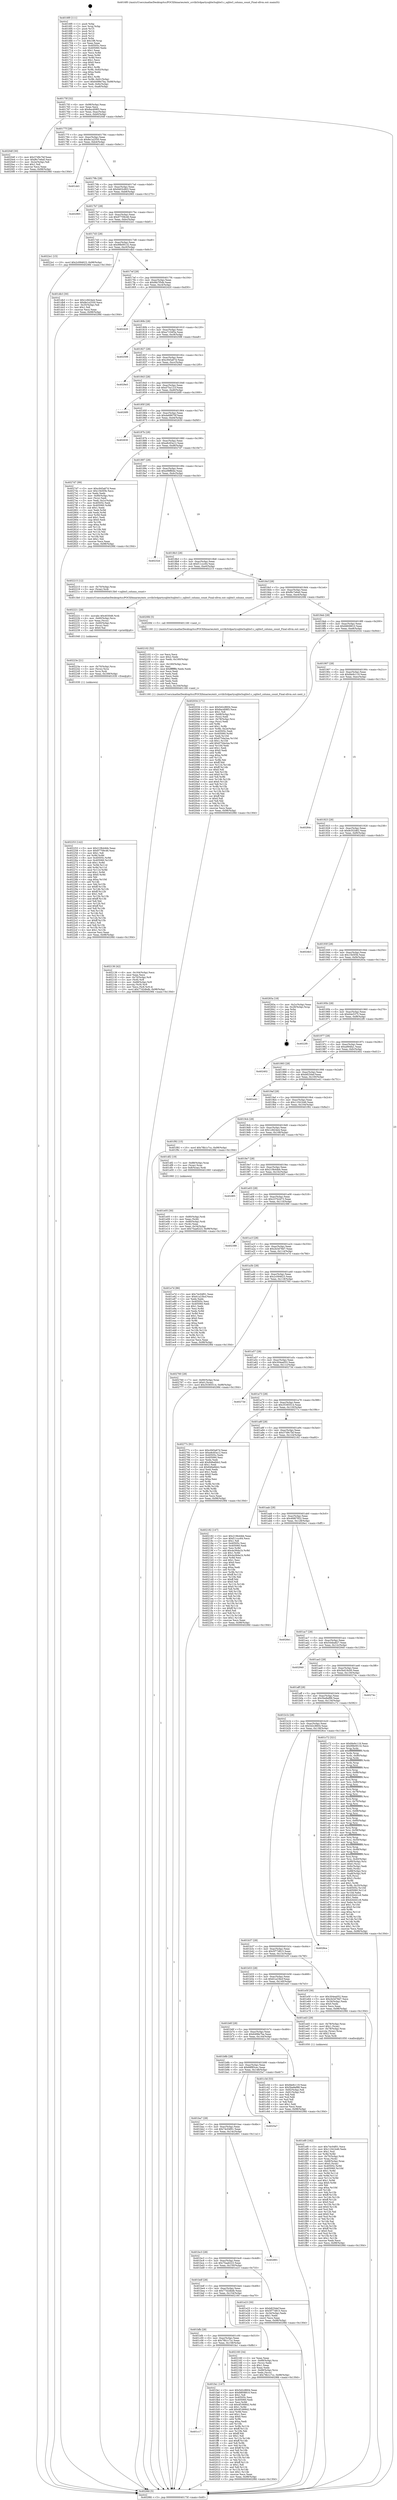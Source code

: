 digraph "0x4016f0" {
  label = "0x4016f0 (/mnt/c/Users/mathe/Desktop/tcc/POCII/binaries/extr_ccvlib3rdpartysqlite3sqlite3.c_sqlite3_column_count_Final-ollvm.out::main(0))"
  labelloc = "t"
  node[shape=record]

  Entry [label="",width=0.3,height=0.3,shape=circle,fillcolor=black,style=filled]
  "0x40175f" [label="{
     0x40175f [32]\l
     | [instrs]\l
     &nbsp;&nbsp;0x40175f \<+6\>: mov -0x98(%rbp),%eax\l
     &nbsp;&nbsp;0x401765 \<+2\>: mov %eax,%ecx\l
     &nbsp;&nbsp;0x401767 \<+6\>: sub $0x8acd08f3,%ecx\l
     &nbsp;&nbsp;0x40176d \<+6\>: mov %eax,-0xac(%rbp)\l
     &nbsp;&nbsp;0x401773 \<+6\>: mov %ecx,-0xb0(%rbp)\l
     &nbsp;&nbsp;0x401779 \<+6\>: je 00000000004020df \<main+0x9ef\>\l
  }"]
  "0x4020df" [label="{
     0x4020df [30]\l
     | [instrs]\l
     &nbsp;&nbsp;0x4020df \<+5\>: mov $0x37d9c7bf,%eax\l
     &nbsp;&nbsp;0x4020e4 \<+5\>: mov $0xf6c7e6a0,%ecx\l
     &nbsp;&nbsp;0x4020e9 \<+3\>: mov -0x2e(%rbp),%dl\l
     &nbsp;&nbsp;0x4020ec \<+3\>: test $0x1,%dl\l
     &nbsp;&nbsp;0x4020ef \<+3\>: cmovne %ecx,%eax\l
     &nbsp;&nbsp;0x4020f2 \<+6\>: mov %eax,-0x98(%rbp)\l
     &nbsp;&nbsp;0x4020f8 \<+5\>: jmp 00000000004029fd \<main+0x130d\>\l
  }"]
  "0x40177f" [label="{
     0x40177f [28]\l
     | [instrs]\l
     &nbsp;&nbsp;0x40177f \<+5\>: jmp 0000000000401784 \<main+0x94\>\l
     &nbsp;&nbsp;0x401784 \<+6\>: mov -0xac(%rbp),%eax\l
     &nbsp;&nbsp;0x40178a \<+5\>: sub $0x8e1a2550,%eax\l
     &nbsp;&nbsp;0x40178f \<+6\>: mov %eax,-0xb4(%rbp)\l
     &nbsp;&nbsp;0x401795 \<+6\>: je 0000000000401dd1 \<main+0x6e1\>\l
  }"]
  Exit [label="",width=0.3,height=0.3,shape=circle,fillcolor=black,style=filled,peripheries=2]
  "0x401dd1" [label="{
     0x401dd1\l
  }", style=dashed]
  "0x40179b" [label="{
     0x40179b [28]\l
     | [instrs]\l
     &nbsp;&nbsp;0x40179b \<+5\>: jmp 00000000004017a0 \<main+0xb0\>\l
     &nbsp;&nbsp;0x4017a0 \<+6\>: mov -0xac(%rbp),%eax\l
     &nbsp;&nbsp;0x4017a6 \<+5\>: sub $0x9403c803,%eax\l
     &nbsp;&nbsp;0x4017ab \<+6\>: mov %eax,-0xb8(%rbp)\l
     &nbsp;&nbsp;0x4017b1 \<+6\>: je 0000000000402965 \<main+0x1275\>\l
  }"]
  "0x402253" [label="{
     0x402253 [142]\l
     | [instrs]\l
     &nbsp;&nbsp;0x402253 \<+5\>: mov $0x219b44bb,%eax\l
     &nbsp;&nbsp;0x402258 \<+5\>: mov $0x97709c46,%esi\l
     &nbsp;&nbsp;0x40225d \<+2\>: mov $0x1,%dl\l
     &nbsp;&nbsp;0x40225f \<+3\>: xor %r8d,%r8d\l
     &nbsp;&nbsp;0x402262 \<+8\>: mov 0x40505c,%r9d\l
     &nbsp;&nbsp;0x40226a \<+8\>: mov 0x405060,%r10d\l
     &nbsp;&nbsp;0x402272 \<+4\>: sub $0x1,%r8d\l
     &nbsp;&nbsp;0x402276 \<+3\>: mov %r9d,%r11d\l
     &nbsp;&nbsp;0x402279 \<+3\>: add %r8d,%r11d\l
     &nbsp;&nbsp;0x40227c \<+4\>: imul %r11d,%r9d\l
     &nbsp;&nbsp;0x402280 \<+4\>: and $0x1,%r9d\l
     &nbsp;&nbsp;0x402284 \<+4\>: cmp $0x0,%r9d\l
     &nbsp;&nbsp;0x402288 \<+3\>: sete %bl\l
     &nbsp;&nbsp;0x40228b \<+4\>: cmp $0xa,%r10d\l
     &nbsp;&nbsp;0x40228f \<+4\>: setl %r14b\l
     &nbsp;&nbsp;0x402293 \<+3\>: mov %bl,%r15b\l
     &nbsp;&nbsp;0x402296 \<+4\>: xor $0xff,%r15b\l
     &nbsp;&nbsp;0x40229a \<+3\>: mov %r14b,%r12b\l
     &nbsp;&nbsp;0x40229d \<+4\>: xor $0xff,%r12b\l
     &nbsp;&nbsp;0x4022a1 \<+3\>: xor $0x1,%dl\l
     &nbsp;&nbsp;0x4022a4 \<+3\>: mov %r15b,%r13b\l
     &nbsp;&nbsp;0x4022a7 \<+4\>: and $0xff,%r13b\l
     &nbsp;&nbsp;0x4022ab \<+2\>: and %dl,%bl\l
     &nbsp;&nbsp;0x4022ad \<+3\>: mov %r12b,%cl\l
     &nbsp;&nbsp;0x4022b0 \<+3\>: and $0xff,%cl\l
     &nbsp;&nbsp;0x4022b3 \<+3\>: and %dl,%r14b\l
     &nbsp;&nbsp;0x4022b6 \<+3\>: or %bl,%r13b\l
     &nbsp;&nbsp;0x4022b9 \<+3\>: or %r14b,%cl\l
     &nbsp;&nbsp;0x4022bc \<+3\>: xor %cl,%r13b\l
     &nbsp;&nbsp;0x4022bf \<+3\>: or %r12b,%r15b\l
     &nbsp;&nbsp;0x4022c2 \<+4\>: xor $0xff,%r15b\l
     &nbsp;&nbsp;0x4022c6 \<+3\>: or $0x1,%dl\l
     &nbsp;&nbsp;0x4022c9 \<+3\>: and %dl,%r15b\l
     &nbsp;&nbsp;0x4022cc \<+3\>: or %r15b,%r13b\l
     &nbsp;&nbsp;0x4022cf \<+4\>: test $0x1,%r13b\l
     &nbsp;&nbsp;0x4022d3 \<+3\>: cmovne %esi,%eax\l
     &nbsp;&nbsp;0x4022d6 \<+6\>: mov %eax,-0x98(%rbp)\l
     &nbsp;&nbsp;0x4022dc \<+5\>: jmp 00000000004029fd \<main+0x130d\>\l
  }"]
  "0x402965" [label="{
     0x402965\l
  }", style=dashed]
  "0x4017b7" [label="{
     0x4017b7 [28]\l
     | [instrs]\l
     &nbsp;&nbsp;0x4017b7 \<+5\>: jmp 00000000004017bc \<main+0xcc\>\l
     &nbsp;&nbsp;0x4017bc \<+6\>: mov -0xac(%rbp),%eax\l
     &nbsp;&nbsp;0x4017c2 \<+5\>: sub $0x97709c46,%eax\l
     &nbsp;&nbsp;0x4017c7 \<+6\>: mov %eax,-0xbc(%rbp)\l
     &nbsp;&nbsp;0x4017cd \<+6\>: je 00000000004022e1 \<main+0xbf1\>\l
  }"]
  "0x40223e" [label="{
     0x40223e [21]\l
     | [instrs]\l
     &nbsp;&nbsp;0x40223e \<+4\>: mov -0x70(%rbp),%rcx\l
     &nbsp;&nbsp;0x402242 \<+3\>: mov (%rcx),%rcx\l
     &nbsp;&nbsp;0x402245 \<+3\>: mov %rcx,%rdi\l
     &nbsp;&nbsp;0x402248 \<+6\>: mov %eax,-0x168(%rbp)\l
     &nbsp;&nbsp;0x40224e \<+5\>: call 0000000000401030 \<free@plt\>\l
     | [calls]\l
     &nbsp;&nbsp;0x401030 \{1\} (unknown)\l
  }"]
  "0x4022e1" [label="{
     0x4022e1 [15]\l
     | [instrs]\l
     &nbsp;&nbsp;0x4022e1 \<+10\>: movl $0x2c094623,-0x98(%rbp)\l
     &nbsp;&nbsp;0x4022eb \<+5\>: jmp 00000000004029fd \<main+0x130d\>\l
  }"]
  "0x4017d3" [label="{
     0x4017d3 [28]\l
     | [instrs]\l
     &nbsp;&nbsp;0x4017d3 \<+5\>: jmp 00000000004017d8 \<main+0xe8\>\l
     &nbsp;&nbsp;0x4017d8 \<+6\>: mov -0xac(%rbp),%eax\l
     &nbsp;&nbsp;0x4017de \<+5\>: sub $0x99b09132,%eax\l
     &nbsp;&nbsp;0x4017e3 \<+6\>: mov %eax,-0xc0(%rbp)\l
     &nbsp;&nbsp;0x4017e9 \<+6\>: je 0000000000401db3 \<main+0x6c3\>\l
  }"]
  "0x402221" [label="{
     0x402221 [29]\l
     | [instrs]\l
     &nbsp;&nbsp;0x402221 \<+10\>: movabs $0x4030d6,%rdi\l
     &nbsp;&nbsp;0x40222b \<+4\>: mov -0x60(%rbp),%rcx\l
     &nbsp;&nbsp;0x40222f \<+2\>: mov %eax,(%rcx)\l
     &nbsp;&nbsp;0x402231 \<+4\>: mov -0x60(%rbp),%rcx\l
     &nbsp;&nbsp;0x402235 \<+2\>: mov (%rcx),%esi\l
     &nbsp;&nbsp;0x402237 \<+2\>: mov $0x0,%al\l
     &nbsp;&nbsp;0x402239 \<+5\>: call 0000000000401040 \<printf@plt\>\l
     | [calls]\l
     &nbsp;&nbsp;0x401040 \{1\} (unknown)\l
  }"]
  "0x401db3" [label="{
     0x401db3 [30]\l
     | [instrs]\l
     &nbsp;&nbsp;0x401db3 \<+5\>: mov $0x1cfd24e4,%eax\l
     &nbsp;&nbsp;0x401db8 \<+5\>: mov $0x8e1a2550,%ecx\l
     &nbsp;&nbsp;0x401dbd \<+3\>: mov -0x35(%rbp),%dl\l
     &nbsp;&nbsp;0x401dc0 \<+3\>: test $0x1,%dl\l
     &nbsp;&nbsp;0x401dc3 \<+3\>: cmovne %ecx,%eax\l
     &nbsp;&nbsp;0x401dc6 \<+6\>: mov %eax,-0x98(%rbp)\l
     &nbsp;&nbsp;0x401dcc \<+5\>: jmp 00000000004029fd \<main+0x130d\>\l
  }"]
  "0x4017ef" [label="{
     0x4017ef [28]\l
     | [instrs]\l
     &nbsp;&nbsp;0x4017ef \<+5\>: jmp 00000000004017f4 \<main+0x104\>\l
     &nbsp;&nbsp;0x4017f4 \<+6\>: mov -0xac(%rbp),%eax\l
     &nbsp;&nbsp;0x4017fa \<+5\>: sub $0x9fa7f5db,%eax\l
     &nbsp;&nbsp;0x4017ff \<+6\>: mov %eax,-0xc4(%rbp)\l
     &nbsp;&nbsp;0x401805 \<+6\>: je 0000000000402420 \<main+0xd30\>\l
  }"]
  "0x402136" [label="{
     0x402136 [42]\l
     | [instrs]\l
     &nbsp;&nbsp;0x402136 \<+6\>: mov -0x164(%rbp),%ecx\l
     &nbsp;&nbsp;0x40213c \<+3\>: imul %eax,%ecx\l
     &nbsp;&nbsp;0x40213f \<+4\>: mov -0x70(%rbp),%r8\l
     &nbsp;&nbsp;0x402143 \<+3\>: mov (%r8),%r8\l
     &nbsp;&nbsp;0x402146 \<+4\>: mov -0x68(%rbp),%r9\l
     &nbsp;&nbsp;0x40214a \<+3\>: movslq (%r9),%r9\l
     &nbsp;&nbsp;0x40214d \<+4\>: mov %ecx,(%r8,%r9,4)\l
     &nbsp;&nbsp;0x402151 \<+10\>: movl $0x77d2dbdb,-0x98(%rbp)\l
     &nbsp;&nbsp;0x40215b \<+5\>: jmp 00000000004029fd \<main+0x130d\>\l
  }"]
  "0x402420" [label="{
     0x402420\l
  }", style=dashed]
  "0x40180b" [label="{
     0x40180b [28]\l
     | [instrs]\l
     &nbsp;&nbsp;0x40180b \<+5\>: jmp 0000000000401810 \<main+0x120\>\l
     &nbsp;&nbsp;0x401810 \<+6\>: mov -0xac(%rbp),%eax\l
     &nbsp;&nbsp;0x401816 \<+5\>: sub $0xa7104f3a,%eax\l
     &nbsp;&nbsp;0x40181b \<+6\>: mov %eax,-0xc8(%rbp)\l
     &nbsp;&nbsp;0x401821 \<+6\>: je 0000000000402598 \<main+0xea8\>\l
  }"]
  "0x402102" [label="{
     0x402102 [52]\l
     | [instrs]\l
     &nbsp;&nbsp;0x402102 \<+2\>: xor %ecx,%ecx\l
     &nbsp;&nbsp;0x402104 \<+5\>: mov $0x2,%edx\l
     &nbsp;&nbsp;0x402109 \<+6\>: mov %edx,-0x160(%rbp)\l
     &nbsp;&nbsp;0x40210f \<+1\>: cltd\l
     &nbsp;&nbsp;0x402110 \<+6\>: mov -0x160(%rbp),%esi\l
     &nbsp;&nbsp;0x402116 \<+2\>: idiv %esi\l
     &nbsp;&nbsp;0x402118 \<+6\>: imul $0xfffffffe,%edx,%edx\l
     &nbsp;&nbsp;0x40211e \<+2\>: mov %ecx,%edi\l
     &nbsp;&nbsp;0x402120 \<+2\>: sub %edx,%edi\l
     &nbsp;&nbsp;0x402122 \<+2\>: mov %ecx,%edx\l
     &nbsp;&nbsp;0x402124 \<+3\>: sub $0x1,%edx\l
     &nbsp;&nbsp;0x402127 \<+2\>: add %edx,%edi\l
     &nbsp;&nbsp;0x402129 \<+2\>: sub %edi,%ecx\l
     &nbsp;&nbsp;0x40212b \<+6\>: mov %ecx,-0x164(%rbp)\l
     &nbsp;&nbsp;0x402131 \<+5\>: call 0000000000401160 \<next_i\>\l
     | [calls]\l
     &nbsp;&nbsp;0x401160 \{1\} (/mnt/c/Users/mathe/Desktop/tcc/POCII/binaries/extr_ccvlib3rdpartysqlite3sqlite3.c_sqlite3_column_count_Final-ollvm.out::next_i)\l
  }"]
  "0x402598" [label="{
     0x402598\l
  }", style=dashed]
  "0x401827" [label="{
     0x401827 [28]\l
     | [instrs]\l
     &nbsp;&nbsp;0x401827 \<+5\>: jmp 000000000040182c \<main+0x13c\>\l
     &nbsp;&nbsp;0x40182c \<+6\>: mov -0xac(%rbp),%eax\l
     &nbsp;&nbsp;0x401832 \<+5\>: sub $0xc945a67d,%eax\l
     &nbsp;&nbsp;0x401837 \<+6\>: mov %eax,-0xcc(%rbp)\l
     &nbsp;&nbsp;0x40183d \<+6\>: je 00000000004029e5 \<main+0x12f5\>\l
  }"]
  "0x401c17" [label="{
     0x401c17\l
  }", style=dashed]
  "0x4029e5" [label="{
     0x4029e5\l
  }", style=dashed]
  "0x401843" [label="{
     0x401843 [28]\l
     | [instrs]\l
     &nbsp;&nbsp;0x401843 \<+5\>: jmp 0000000000401848 \<main+0x158\>\l
     &nbsp;&nbsp;0x401848 \<+6\>: mov -0xac(%rbp),%eax\l
     &nbsp;&nbsp;0x40184e \<+5\>: sub $0xd75a121f,%eax\l
     &nbsp;&nbsp;0x401853 \<+6\>: mov %eax,-0xd0(%rbp)\l
     &nbsp;&nbsp;0x401859 \<+6\>: je 00000000004026f0 \<main+0x1000\>\l
  }"]
  "0x401fa1" [label="{
     0x401fa1 [147]\l
     | [instrs]\l
     &nbsp;&nbsp;0x401fa1 \<+5\>: mov $0x5d2c8604,%eax\l
     &nbsp;&nbsp;0x401fa6 \<+5\>: mov $0xfd608810,%ecx\l
     &nbsp;&nbsp;0x401fab \<+2\>: mov $0x1,%dl\l
     &nbsp;&nbsp;0x401fad \<+7\>: mov 0x40505c,%esi\l
     &nbsp;&nbsp;0x401fb4 \<+7\>: mov 0x405060,%edi\l
     &nbsp;&nbsp;0x401fbb \<+3\>: mov %esi,%r8d\l
     &nbsp;&nbsp;0x401fbe \<+7\>: sub $0x4f166842,%r8d\l
     &nbsp;&nbsp;0x401fc5 \<+4\>: sub $0x1,%r8d\l
     &nbsp;&nbsp;0x401fc9 \<+7\>: add $0x4f166842,%r8d\l
     &nbsp;&nbsp;0x401fd0 \<+4\>: imul %r8d,%esi\l
     &nbsp;&nbsp;0x401fd4 \<+3\>: and $0x1,%esi\l
     &nbsp;&nbsp;0x401fd7 \<+3\>: cmp $0x0,%esi\l
     &nbsp;&nbsp;0x401fda \<+4\>: sete %r9b\l
     &nbsp;&nbsp;0x401fde \<+3\>: cmp $0xa,%edi\l
     &nbsp;&nbsp;0x401fe1 \<+4\>: setl %r10b\l
     &nbsp;&nbsp;0x401fe5 \<+3\>: mov %r9b,%r11b\l
     &nbsp;&nbsp;0x401fe8 \<+4\>: xor $0xff,%r11b\l
     &nbsp;&nbsp;0x401fec \<+3\>: mov %r10b,%bl\l
     &nbsp;&nbsp;0x401fef \<+3\>: xor $0xff,%bl\l
     &nbsp;&nbsp;0x401ff2 \<+3\>: xor $0x1,%dl\l
     &nbsp;&nbsp;0x401ff5 \<+3\>: mov %r11b,%r14b\l
     &nbsp;&nbsp;0x401ff8 \<+4\>: and $0xff,%r14b\l
     &nbsp;&nbsp;0x401ffc \<+3\>: and %dl,%r9b\l
     &nbsp;&nbsp;0x401fff \<+3\>: mov %bl,%r15b\l
     &nbsp;&nbsp;0x402002 \<+4\>: and $0xff,%r15b\l
     &nbsp;&nbsp;0x402006 \<+3\>: and %dl,%r10b\l
     &nbsp;&nbsp;0x402009 \<+3\>: or %r9b,%r14b\l
     &nbsp;&nbsp;0x40200c \<+3\>: or %r10b,%r15b\l
     &nbsp;&nbsp;0x40200f \<+3\>: xor %r15b,%r14b\l
     &nbsp;&nbsp;0x402012 \<+3\>: or %bl,%r11b\l
     &nbsp;&nbsp;0x402015 \<+4\>: xor $0xff,%r11b\l
     &nbsp;&nbsp;0x402019 \<+3\>: or $0x1,%dl\l
     &nbsp;&nbsp;0x40201c \<+3\>: and %dl,%r11b\l
     &nbsp;&nbsp;0x40201f \<+3\>: or %r11b,%r14b\l
     &nbsp;&nbsp;0x402022 \<+4\>: test $0x1,%r14b\l
     &nbsp;&nbsp;0x402026 \<+3\>: cmovne %ecx,%eax\l
     &nbsp;&nbsp;0x402029 \<+6\>: mov %eax,-0x98(%rbp)\l
     &nbsp;&nbsp;0x40202f \<+5\>: jmp 00000000004029fd \<main+0x130d\>\l
  }"]
  "0x4026f0" [label="{
     0x4026f0\l
  }", style=dashed]
  "0x40185f" [label="{
     0x40185f [28]\l
     | [instrs]\l
     &nbsp;&nbsp;0x40185f \<+5\>: jmp 0000000000401864 \<main+0x174\>\l
     &nbsp;&nbsp;0x401864 \<+6\>: mov -0xac(%rbp),%eax\l
     &nbsp;&nbsp;0x40186a \<+5\>: sub $0xde68670f,%eax\l
     &nbsp;&nbsp;0x40186f \<+6\>: mov %eax,-0xd4(%rbp)\l
     &nbsp;&nbsp;0x401875 \<+6\>: je 0000000000402630 \<main+0xf40\>\l
  }"]
  "0x401bfb" [label="{
     0x401bfb [28]\l
     | [instrs]\l
     &nbsp;&nbsp;0x401bfb \<+5\>: jmp 0000000000401c00 \<main+0x510\>\l
     &nbsp;&nbsp;0x401c00 \<+6\>: mov -0xac(%rbp),%eax\l
     &nbsp;&nbsp;0x401c06 \<+5\>: sub $0x78b1c7cc,%eax\l
     &nbsp;&nbsp;0x401c0b \<+6\>: mov %eax,-0x158(%rbp)\l
     &nbsp;&nbsp;0x401c11 \<+6\>: je 0000000000401fa1 \<main+0x8b1\>\l
  }"]
  "0x402630" [label="{
     0x402630\l
  }", style=dashed]
  "0x40187b" [label="{
     0x40187b [28]\l
     | [instrs]\l
     &nbsp;&nbsp;0x40187b \<+5\>: jmp 0000000000401880 \<main+0x190\>\l
     &nbsp;&nbsp;0x401880 \<+6\>: mov -0xac(%rbp),%eax\l
     &nbsp;&nbsp;0x401886 \<+5\>: sub $0xe8c83a12,%eax\l
     &nbsp;&nbsp;0x40188b \<+6\>: mov %eax,-0xd8(%rbp)\l
     &nbsp;&nbsp;0x401891 \<+6\>: je 00000000004027d7 \<main+0x10e7\>\l
  }"]
  "0x402160" [label="{
     0x402160 [34]\l
     | [instrs]\l
     &nbsp;&nbsp;0x402160 \<+2\>: xor %eax,%eax\l
     &nbsp;&nbsp;0x402162 \<+4\>: mov -0x68(%rbp),%rcx\l
     &nbsp;&nbsp;0x402166 \<+2\>: mov (%rcx),%edx\l
     &nbsp;&nbsp;0x402168 \<+3\>: sub $0x1,%eax\l
     &nbsp;&nbsp;0x40216b \<+2\>: sub %eax,%edx\l
     &nbsp;&nbsp;0x40216d \<+4\>: mov -0x68(%rbp),%rcx\l
     &nbsp;&nbsp;0x402171 \<+2\>: mov %edx,(%rcx)\l
     &nbsp;&nbsp;0x402173 \<+10\>: movl $0x78b1c7cc,-0x98(%rbp)\l
     &nbsp;&nbsp;0x40217d \<+5\>: jmp 00000000004029fd \<main+0x130d\>\l
  }"]
  "0x4027d7" [label="{
     0x4027d7 [99]\l
     | [instrs]\l
     &nbsp;&nbsp;0x4027d7 \<+5\>: mov $0xc945a67d,%eax\l
     &nbsp;&nbsp;0x4027dc \<+5\>: mov $0x15b5f3b,%ecx\l
     &nbsp;&nbsp;0x4027e1 \<+2\>: xor %edx,%edx\l
     &nbsp;&nbsp;0x4027e3 \<+7\>: mov -0x90(%rbp),%rsi\l
     &nbsp;&nbsp;0x4027ea \<+2\>: mov (%rsi),%edi\l
     &nbsp;&nbsp;0x4027ec \<+3\>: mov %edi,-0x2c(%rbp)\l
     &nbsp;&nbsp;0x4027ef \<+7\>: mov 0x40505c,%edi\l
     &nbsp;&nbsp;0x4027f6 \<+8\>: mov 0x405060,%r8d\l
     &nbsp;&nbsp;0x4027fe \<+3\>: sub $0x1,%edx\l
     &nbsp;&nbsp;0x402801 \<+3\>: mov %edi,%r9d\l
     &nbsp;&nbsp;0x402804 \<+3\>: add %edx,%r9d\l
     &nbsp;&nbsp;0x402807 \<+4\>: imul %r9d,%edi\l
     &nbsp;&nbsp;0x40280b \<+3\>: and $0x1,%edi\l
     &nbsp;&nbsp;0x40280e \<+3\>: cmp $0x0,%edi\l
     &nbsp;&nbsp;0x402811 \<+4\>: sete %r10b\l
     &nbsp;&nbsp;0x402815 \<+4\>: cmp $0xa,%r8d\l
     &nbsp;&nbsp;0x402819 \<+4\>: setl %r11b\l
     &nbsp;&nbsp;0x40281d \<+3\>: mov %r10b,%bl\l
     &nbsp;&nbsp;0x402820 \<+3\>: and %r11b,%bl\l
     &nbsp;&nbsp;0x402823 \<+3\>: xor %r11b,%r10b\l
     &nbsp;&nbsp;0x402826 \<+3\>: or %r10b,%bl\l
     &nbsp;&nbsp;0x402829 \<+3\>: test $0x1,%bl\l
     &nbsp;&nbsp;0x40282c \<+3\>: cmovne %ecx,%eax\l
     &nbsp;&nbsp;0x40282f \<+6\>: mov %eax,-0x98(%rbp)\l
     &nbsp;&nbsp;0x402835 \<+5\>: jmp 00000000004029fd \<main+0x130d\>\l
  }"]
  "0x401897" [label="{
     0x401897 [28]\l
     | [instrs]\l
     &nbsp;&nbsp;0x401897 \<+5\>: jmp 000000000040189c \<main+0x1ac\>\l
     &nbsp;&nbsp;0x40189c \<+6\>: mov -0xac(%rbp),%eax\l
     &nbsp;&nbsp;0x4018a2 \<+5\>: sub $0xe98ffd4e,%eax\l
     &nbsp;&nbsp;0x4018a7 \<+6\>: mov %eax,-0xdc(%rbp)\l
     &nbsp;&nbsp;0x4018ad \<+6\>: je 000000000040232d \<main+0xc3d\>\l
  }"]
  "0x401ef0" [label="{
     0x401ef0 [162]\l
     | [instrs]\l
     &nbsp;&nbsp;0x401ef0 \<+5\>: mov $0x74c04f01,%ecx\l
     &nbsp;&nbsp;0x401ef5 \<+5\>: mov $0x11041b46,%edx\l
     &nbsp;&nbsp;0x401efa \<+3\>: mov $0x1,%sil\l
     &nbsp;&nbsp;0x401efd \<+3\>: xor %r8d,%r8d\l
     &nbsp;&nbsp;0x401f00 \<+4\>: mov -0x70(%rbp),%rdi\l
     &nbsp;&nbsp;0x401f04 \<+3\>: mov %rax,(%rdi)\l
     &nbsp;&nbsp;0x401f07 \<+4\>: mov -0x68(%rbp),%rax\l
     &nbsp;&nbsp;0x401f0b \<+6\>: movl $0x0,(%rax)\l
     &nbsp;&nbsp;0x401f11 \<+8\>: mov 0x40505c,%r9d\l
     &nbsp;&nbsp;0x401f19 \<+8\>: mov 0x405060,%r10d\l
     &nbsp;&nbsp;0x401f21 \<+4\>: sub $0x1,%r8d\l
     &nbsp;&nbsp;0x401f25 \<+3\>: mov %r9d,%r11d\l
     &nbsp;&nbsp;0x401f28 \<+3\>: add %r8d,%r11d\l
     &nbsp;&nbsp;0x401f2b \<+4\>: imul %r11d,%r9d\l
     &nbsp;&nbsp;0x401f2f \<+4\>: and $0x1,%r9d\l
     &nbsp;&nbsp;0x401f33 \<+4\>: cmp $0x0,%r9d\l
     &nbsp;&nbsp;0x401f37 \<+3\>: sete %bl\l
     &nbsp;&nbsp;0x401f3a \<+4\>: cmp $0xa,%r10d\l
     &nbsp;&nbsp;0x401f3e \<+4\>: setl %r14b\l
     &nbsp;&nbsp;0x401f42 \<+3\>: mov %bl,%r15b\l
     &nbsp;&nbsp;0x401f45 \<+4\>: xor $0xff,%r15b\l
     &nbsp;&nbsp;0x401f49 \<+3\>: mov %r14b,%r12b\l
     &nbsp;&nbsp;0x401f4c \<+4\>: xor $0xff,%r12b\l
     &nbsp;&nbsp;0x401f50 \<+4\>: xor $0x0,%sil\l
     &nbsp;&nbsp;0x401f54 \<+3\>: mov %r15b,%r13b\l
     &nbsp;&nbsp;0x401f57 \<+4\>: and $0x0,%r13b\l
     &nbsp;&nbsp;0x401f5b \<+3\>: and %sil,%bl\l
     &nbsp;&nbsp;0x401f5e \<+3\>: mov %r12b,%al\l
     &nbsp;&nbsp;0x401f61 \<+2\>: and $0x0,%al\l
     &nbsp;&nbsp;0x401f63 \<+3\>: and %sil,%r14b\l
     &nbsp;&nbsp;0x401f66 \<+3\>: or %bl,%r13b\l
     &nbsp;&nbsp;0x401f69 \<+3\>: or %r14b,%al\l
     &nbsp;&nbsp;0x401f6c \<+3\>: xor %al,%r13b\l
     &nbsp;&nbsp;0x401f6f \<+3\>: or %r12b,%r15b\l
     &nbsp;&nbsp;0x401f72 \<+4\>: xor $0xff,%r15b\l
     &nbsp;&nbsp;0x401f76 \<+4\>: or $0x0,%sil\l
     &nbsp;&nbsp;0x401f7a \<+3\>: and %sil,%r15b\l
     &nbsp;&nbsp;0x401f7d \<+3\>: or %r15b,%r13b\l
     &nbsp;&nbsp;0x401f80 \<+4\>: test $0x1,%r13b\l
     &nbsp;&nbsp;0x401f84 \<+3\>: cmovne %edx,%ecx\l
     &nbsp;&nbsp;0x401f87 \<+6\>: mov %ecx,-0x98(%rbp)\l
     &nbsp;&nbsp;0x401f8d \<+5\>: jmp 00000000004029fd \<main+0x130d\>\l
  }"]
  "0x40232d" [label="{
     0x40232d\l
  }", style=dashed]
  "0x4018b3" [label="{
     0x4018b3 [28]\l
     | [instrs]\l
     &nbsp;&nbsp;0x4018b3 \<+5\>: jmp 00000000004018b8 \<main+0x1c8\>\l
     &nbsp;&nbsp;0x4018b8 \<+6\>: mov -0xac(%rbp),%eax\l
     &nbsp;&nbsp;0x4018be \<+5\>: sub $0xf11ccc64,%eax\l
     &nbsp;&nbsp;0x4018c3 \<+6\>: mov %eax,-0xe0(%rbp)\l
     &nbsp;&nbsp;0x4018c9 \<+6\>: je 0000000000402215 \<main+0xb25\>\l
  }"]
  "0x401bdf" [label="{
     0x401bdf [28]\l
     | [instrs]\l
     &nbsp;&nbsp;0x401bdf \<+5\>: jmp 0000000000401be4 \<main+0x4f4\>\l
     &nbsp;&nbsp;0x401be4 \<+6\>: mov -0xac(%rbp),%eax\l
     &nbsp;&nbsp;0x401bea \<+5\>: sub $0x77d2dbdb,%eax\l
     &nbsp;&nbsp;0x401bef \<+6\>: mov %eax,-0x154(%rbp)\l
     &nbsp;&nbsp;0x401bf5 \<+6\>: je 0000000000402160 \<main+0xa70\>\l
  }"]
  "0x402215" [label="{
     0x402215 [12]\l
     | [instrs]\l
     &nbsp;&nbsp;0x402215 \<+4\>: mov -0x70(%rbp),%rax\l
     &nbsp;&nbsp;0x402219 \<+3\>: mov (%rax),%rdi\l
     &nbsp;&nbsp;0x40221c \<+5\>: call 00000000004013b0 \<sqlite3_column_count\>\l
     | [calls]\l
     &nbsp;&nbsp;0x4013b0 \{1\} (/mnt/c/Users/mathe/Desktop/tcc/POCII/binaries/extr_ccvlib3rdpartysqlite3sqlite3.c_sqlite3_column_count_Final-ollvm.out::sqlite3_column_count)\l
  }"]
  "0x4018cf" [label="{
     0x4018cf [28]\l
     | [instrs]\l
     &nbsp;&nbsp;0x4018cf \<+5\>: jmp 00000000004018d4 \<main+0x1e4\>\l
     &nbsp;&nbsp;0x4018d4 \<+6\>: mov -0xac(%rbp),%eax\l
     &nbsp;&nbsp;0x4018da \<+5\>: sub $0xf6c7e6a0,%eax\l
     &nbsp;&nbsp;0x4018df \<+6\>: mov %eax,-0xe4(%rbp)\l
     &nbsp;&nbsp;0x4018e5 \<+6\>: je 00000000004020fd \<main+0xa0d\>\l
  }"]
  "0x401e23" [label="{
     0x401e23 [30]\l
     | [instrs]\l
     &nbsp;&nbsp;0x401e23 \<+5\>: mov $0xb825def,%eax\l
     &nbsp;&nbsp;0x401e28 \<+5\>: mov $0x5f77d815,%ecx\l
     &nbsp;&nbsp;0x401e2d \<+3\>: mov -0x34(%rbp),%edx\l
     &nbsp;&nbsp;0x401e30 \<+3\>: cmp $0x1,%edx\l
     &nbsp;&nbsp;0x401e33 \<+3\>: cmovl %ecx,%eax\l
     &nbsp;&nbsp;0x401e36 \<+6\>: mov %eax,-0x98(%rbp)\l
     &nbsp;&nbsp;0x401e3c \<+5\>: jmp 00000000004029fd \<main+0x130d\>\l
  }"]
  "0x4020fd" [label="{
     0x4020fd [5]\l
     | [instrs]\l
     &nbsp;&nbsp;0x4020fd \<+5\>: call 0000000000401160 \<next_i\>\l
     | [calls]\l
     &nbsp;&nbsp;0x401160 \{1\} (/mnt/c/Users/mathe/Desktop/tcc/POCII/binaries/extr_ccvlib3rdpartysqlite3sqlite3.c_sqlite3_column_count_Final-ollvm.out::next_i)\l
  }"]
  "0x4018eb" [label="{
     0x4018eb [28]\l
     | [instrs]\l
     &nbsp;&nbsp;0x4018eb \<+5\>: jmp 00000000004018f0 \<main+0x200\>\l
     &nbsp;&nbsp;0x4018f0 \<+6\>: mov -0xac(%rbp),%eax\l
     &nbsp;&nbsp;0x4018f6 \<+5\>: sub $0xfd608810,%eax\l
     &nbsp;&nbsp;0x4018fb \<+6\>: mov %eax,-0xe8(%rbp)\l
     &nbsp;&nbsp;0x401901 \<+6\>: je 0000000000402034 \<main+0x944\>\l
  }"]
  "0x401bc3" [label="{
     0x401bc3 [28]\l
     | [instrs]\l
     &nbsp;&nbsp;0x401bc3 \<+5\>: jmp 0000000000401bc8 \<main+0x4d8\>\l
     &nbsp;&nbsp;0x401bc8 \<+6\>: mov -0xac(%rbp),%eax\l
     &nbsp;&nbsp;0x401bce \<+5\>: sub $0x75aa6223,%eax\l
     &nbsp;&nbsp;0x401bd3 \<+6\>: mov %eax,-0x150(%rbp)\l
     &nbsp;&nbsp;0x401bd9 \<+6\>: je 0000000000401e23 \<main+0x733\>\l
  }"]
  "0x402034" [label="{
     0x402034 [171]\l
     | [instrs]\l
     &nbsp;&nbsp;0x402034 \<+5\>: mov $0x5d2c8604,%eax\l
     &nbsp;&nbsp;0x402039 \<+5\>: mov $0x8acd08f3,%ecx\l
     &nbsp;&nbsp;0x40203e \<+2\>: mov $0x1,%dl\l
     &nbsp;&nbsp;0x402040 \<+4\>: mov -0x68(%rbp),%rsi\l
     &nbsp;&nbsp;0x402044 \<+2\>: mov (%rsi),%edi\l
     &nbsp;&nbsp;0x402046 \<+4\>: mov -0x78(%rbp),%rsi\l
     &nbsp;&nbsp;0x40204a \<+2\>: cmp (%rsi),%edi\l
     &nbsp;&nbsp;0x40204c \<+4\>: setl %r8b\l
     &nbsp;&nbsp;0x402050 \<+4\>: and $0x1,%r8b\l
     &nbsp;&nbsp;0x402054 \<+4\>: mov %r8b,-0x2e(%rbp)\l
     &nbsp;&nbsp;0x402058 \<+7\>: mov 0x40505c,%edi\l
     &nbsp;&nbsp;0x40205f \<+8\>: mov 0x405060,%r9d\l
     &nbsp;&nbsp;0x402067 \<+3\>: mov %edi,%r10d\l
     &nbsp;&nbsp;0x40206a \<+7\>: sub $0x675da2ea,%r10d\l
     &nbsp;&nbsp;0x402071 \<+4\>: sub $0x1,%r10d\l
     &nbsp;&nbsp;0x402075 \<+7\>: add $0x675da2ea,%r10d\l
     &nbsp;&nbsp;0x40207c \<+4\>: imul %r10d,%edi\l
     &nbsp;&nbsp;0x402080 \<+3\>: and $0x1,%edi\l
     &nbsp;&nbsp;0x402083 \<+3\>: cmp $0x0,%edi\l
     &nbsp;&nbsp;0x402086 \<+4\>: sete %r8b\l
     &nbsp;&nbsp;0x40208a \<+4\>: cmp $0xa,%r9d\l
     &nbsp;&nbsp;0x40208e \<+4\>: setl %r11b\l
     &nbsp;&nbsp;0x402092 \<+3\>: mov %r8b,%bl\l
     &nbsp;&nbsp;0x402095 \<+3\>: xor $0xff,%bl\l
     &nbsp;&nbsp;0x402098 \<+3\>: mov %r11b,%r14b\l
     &nbsp;&nbsp;0x40209b \<+4\>: xor $0xff,%r14b\l
     &nbsp;&nbsp;0x40209f \<+3\>: xor $0x0,%dl\l
     &nbsp;&nbsp;0x4020a2 \<+3\>: mov %bl,%r15b\l
     &nbsp;&nbsp;0x4020a5 \<+4\>: and $0x0,%r15b\l
     &nbsp;&nbsp;0x4020a9 \<+3\>: and %dl,%r8b\l
     &nbsp;&nbsp;0x4020ac \<+3\>: mov %r14b,%r12b\l
     &nbsp;&nbsp;0x4020af \<+4\>: and $0x0,%r12b\l
     &nbsp;&nbsp;0x4020b3 \<+3\>: and %dl,%r11b\l
     &nbsp;&nbsp;0x4020b6 \<+3\>: or %r8b,%r15b\l
     &nbsp;&nbsp;0x4020b9 \<+3\>: or %r11b,%r12b\l
     &nbsp;&nbsp;0x4020bc \<+3\>: xor %r12b,%r15b\l
     &nbsp;&nbsp;0x4020bf \<+3\>: or %r14b,%bl\l
     &nbsp;&nbsp;0x4020c2 \<+3\>: xor $0xff,%bl\l
     &nbsp;&nbsp;0x4020c5 \<+3\>: or $0x0,%dl\l
     &nbsp;&nbsp;0x4020c8 \<+2\>: and %dl,%bl\l
     &nbsp;&nbsp;0x4020ca \<+3\>: or %bl,%r15b\l
     &nbsp;&nbsp;0x4020cd \<+4\>: test $0x1,%r15b\l
     &nbsp;&nbsp;0x4020d1 \<+3\>: cmovne %ecx,%eax\l
     &nbsp;&nbsp;0x4020d4 \<+6\>: mov %eax,-0x98(%rbp)\l
     &nbsp;&nbsp;0x4020da \<+5\>: jmp 00000000004029fd \<main+0x130d\>\l
  }"]
  "0x401907" [label="{
     0x401907 [28]\l
     | [instrs]\l
     &nbsp;&nbsp;0x401907 \<+5\>: jmp 000000000040190c \<main+0x21c\>\l
     &nbsp;&nbsp;0x40190c \<+6\>: mov -0xac(%rbp),%eax\l
     &nbsp;&nbsp;0x401912 \<+5\>: sub $0xfde9c119,%eax\l
     &nbsp;&nbsp;0x401917 \<+6\>: mov %eax,-0xec(%rbp)\l
     &nbsp;&nbsp;0x40191d \<+6\>: je 000000000040284c \<main+0x115c\>\l
  }"]
  "0x402891" [label="{
     0x402891\l
  }", style=dashed]
  "0x40284c" [label="{
     0x40284c\l
  }", style=dashed]
  "0x401923" [label="{
     0x401923 [28]\l
     | [instrs]\l
     &nbsp;&nbsp;0x401923 \<+5\>: jmp 0000000000401928 \<main+0x238\>\l
     &nbsp;&nbsp;0x401928 \<+6\>: mov -0xac(%rbp),%eax\l
     &nbsp;&nbsp;0x40192e \<+5\>: sub $0xfe352d62,%eax\l
     &nbsp;&nbsp;0x401933 \<+6\>: mov %eax,-0xf0(%rbp)\l
     &nbsp;&nbsp;0x401939 \<+6\>: je 00000000004024b3 \<main+0xdc3\>\l
  }"]
  "0x401ba7" [label="{
     0x401ba7 [28]\l
     | [instrs]\l
     &nbsp;&nbsp;0x401ba7 \<+5\>: jmp 0000000000401bac \<main+0x4bc\>\l
     &nbsp;&nbsp;0x401bac \<+6\>: mov -0xac(%rbp),%eax\l
     &nbsp;&nbsp;0x401bb2 \<+5\>: sub $0x74c04f01,%eax\l
     &nbsp;&nbsp;0x401bb7 \<+6\>: mov %eax,-0x14c(%rbp)\l
     &nbsp;&nbsp;0x401bbd \<+6\>: je 0000000000402891 \<main+0x11a1\>\l
  }"]
  "0x4024b3" [label="{
     0x4024b3\l
  }", style=dashed]
  "0x40193f" [label="{
     0x40193f [28]\l
     | [instrs]\l
     &nbsp;&nbsp;0x40193f \<+5\>: jmp 0000000000401944 \<main+0x254\>\l
     &nbsp;&nbsp;0x401944 \<+6\>: mov -0xac(%rbp),%eax\l
     &nbsp;&nbsp;0x40194a \<+5\>: sub $0x15b5f3b,%eax\l
     &nbsp;&nbsp;0x40194f \<+6\>: mov %eax,-0xf4(%rbp)\l
     &nbsp;&nbsp;0x401955 \<+6\>: je 000000000040283a \<main+0x114a\>\l
  }"]
  "0x4025a7" [label="{
     0x4025a7\l
  }", style=dashed]
  "0x40283a" [label="{
     0x40283a [18]\l
     | [instrs]\l
     &nbsp;&nbsp;0x40283a \<+3\>: mov -0x2c(%rbp),%eax\l
     &nbsp;&nbsp;0x40283d \<+4\>: lea -0x28(%rbp),%rsp\l
     &nbsp;&nbsp;0x402841 \<+1\>: pop %rbx\l
     &nbsp;&nbsp;0x402842 \<+2\>: pop %r12\l
     &nbsp;&nbsp;0x402844 \<+2\>: pop %r13\l
     &nbsp;&nbsp;0x402846 \<+2\>: pop %r14\l
     &nbsp;&nbsp;0x402848 \<+2\>: pop %r15\l
     &nbsp;&nbsp;0x40284a \<+1\>: pop %rbp\l
     &nbsp;&nbsp;0x40284b \<+1\>: ret\l
  }"]
  "0x40195b" [label="{
     0x40195b [28]\l
     | [instrs]\l
     &nbsp;&nbsp;0x40195b \<+5\>: jmp 0000000000401960 \<main+0x270\>\l
     &nbsp;&nbsp;0x401960 \<+6\>: mov -0xac(%rbp),%eax\l
     &nbsp;&nbsp;0x401966 \<+5\>: sub $0x64e5375,%eax\l
     &nbsp;&nbsp;0x40196b \<+6\>: mov %eax,-0xf8(%rbp)\l
     &nbsp;&nbsp;0x401971 \<+6\>: je 00000000004022f0 \<main+0xc00\>\l
  }"]
  "0x401e05" [label="{
     0x401e05 [30]\l
     | [instrs]\l
     &nbsp;&nbsp;0x401e05 \<+4\>: mov -0x80(%rbp),%rdi\l
     &nbsp;&nbsp;0x401e09 \<+2\>: mov %eax,(%rdi)\l
     &nbsp;&nbsp;0x401e0b \<+4\>: mov -0x80(%rbp),%rdi\l
     &nbsp;&nbsp;0x401e0f \<+2\>: mov (%rdi),%eax\l
     &nbsp;&nbsp;0x401e11 \<+3\>: mov %eax,-0x34(%rbp)\l
     &nbsp;&nbsp;0x401e14 \<+10\>: movl $0x75aa6223,-0x98(%rbp)\l
     &nbsp;&nbsp;0x401e1e \<+5\>: jmp 00000000004029fd \<main+0x130d\>\l
  }"]
  "0x4022f0" [label="{
     0x4022f0\l
  }", style=dashed]
  "0x401977" [label="{
     0x401977 [28]\l
     | [instrs]\l
     &nbsp;&nbsp;0x401977 \<+5\>: jmp 000000000040197c \<main+0x28c\>\l
     &nbsp;&nbsp;0x40197c \<+6\>: mov -0xac(%rbp),%eax\l
     &nbsp;&nbsp;0x401982 \<+5\>: sub $0xa994fa1,%eax\l
     &nbsp;&nbsp;0x401987 \<+6\>: mov %eax,-0xfc(%rbp)\l
     &nbsp;&nbsp;0x40198d \<+6\>: je 0000000000402402 \<main+0xd12\>\l
  }"]
  "0x4016f0" [label="{
     0x4016f0 [111]\l
     | [instrs]\l
     &nbsp;&nbsp;0x4016f0 \<+1\>: push %rbp\l
     &nbsp;&nbsp;0x4016f1 \<+3\>: mov %rsp,%rbp\l
     &nbsp;&nbsp;0x4016f4 \<+2\>: push %r15\l
     &nbsp;&nbsp;0x4016f6 \<+2\>: push %r14\l
     &nbsp;&nbsp;0x4016f8 \<+2\>: push %r13\l
     &nbsp;&nbsp;0x4016fa \<+2\>: push %r12\l
     &nbsp;&nbsp;0x4016fc \<+1\>: push %rbx\l
     &nbsp;&nbsp;0x4016fd \<+7\>: sub $0x188,%rsp\l
     &nbsp;&nbsp;0x401704 \<+2\>: xor %eax,%eax\l
     &nbsp;&nbsp;0x401706 \<+7\>: mov 0x40505c,%ecx\l
     &nbsp;&nbsp;0x40170d \<+7\>: mov 0x405060,%edx\l
     &nbsp;&nbsp;0x401714 \<+3\>: sub $0x1,%eax\l
     &nbsp;&nbsp;0x401717 \<+3\>: mov %ecx,%r8d\l
     &nbsp;&nbsp;0x40171a \<+3\>: add %eax,%r8d\l
     &nbsp;&nbsp;0x40171d \<+4\>: imul %r8d,%ecx\l
     &nbsp;&nbsp;0x401721 \<+3\>: and $0x1,%ecx\l
     &nbsp;&nbsp;0x401724 \<+3\>: cmp $0x0,%ecx\l
     &nbsp;&nbsp;0x401727 \<+4\>: sete %r9b\l
     &nbsp;&nbsp;0x40172b \<+4\>: and $0x1,%r9b\l
     &nbsp;&nbsp;0x40172f \<+7\>: mov %r9b,-0x92(%rbp)\l
     &nbsp;&nbsp;0x401736 \<+3\>: cmp $0xa,%edx\l
     &nbsp;&nbsp;0x401739 \<+4\>: setl %r9b\l
     &nbsp;&nbsp;0x40173d \<+4\>: and $0x1,%r9b\l
     &nbsp;&nbsp;0x401741 \<+7\>: mov %r9b,-0x91(%rbp)\l
     &nbsp;&nbsp;0x401748 \<+10\>: movl $0x6498e7ba,-0x98(%rbp)\l
     &nbsp;&nbsp;0x401752 \<+6\>: mov %edi,-0x9c(%rbp)\l
     &nbsp;&nbsp;0x401758 \<+7\>: mov %rsi,-0xa8(%rbp)\l
  }"]
  "0x402402" [label="{
     0x402402\l
  }", style=dashed]
  "0x401993" [label="{
     0x401993 [28]\l
     | [instrs]\l
     &nbsp;&nbsp;0x401993 \<+5\>: jmp 0000000000401998 \<main+0x2a8\>\l
     &nbsp;&nbsp;0x401998 \<+6\>: mov -0xac(%rbp),%eax\l
     &nbsp;&nbsp;0x40199e \<+5\>: sub $0xb825def,%eax\l
     &nbsp;&nbsp;0x4019a3 \<+6\>: mov %eax,-0x100(%rbp)\l
     &nbsp;&nbsp;0x4019a9 \<+6\>: je 0000000000401e41 \<main+0x751\>\l
  }"]
  "0x4029fd" [label="{
     0x4029fd [5]\l
     | [instrs]\l
     &nbsp;&nbsp;0x4029fd \<+5\>: jmp 000000000040175f \<main+0x6f\>\l
  }"]
  "0x401e41" [label="{
     0x401e41\l
  }", style=dashed]
  "0x4019af" [label="{
     0x4019af [28]\l
     | [instrs]\l
     &nbsp;&nbsp;0x4019af \<+5\>: jmp 00000000004019b4 \<main+0x2c4\>\l
     &nbsp;&nbsp;0x4019b4 \<+6\>: mov -0xac(%rbp),%eax\l
     &nbsp;&nbsp;0x4019ba \<+5\>: sub $0x11041b46,%eax\l
     &nbsp;&nbsp;0x4019bf \<+6\>: mov %eax,-0x104(%rbp)\l
     &nbsp;&nbsp;0x4019c5 \<+6\>: je 0000000000401f92 \<main+0x8a2\>\l
  }"]
  "0x401b8b" [label="{
     0x401b8b [28]\l
     | [instrs]\l
     &nbsp;&nbsp;0x401b8b \<+5\>: jmp 0000000000401b90 \<main+0x4a0\>\l
     &nbsp;&nbsp;0x401b90 \<+6\>: mov -0xac(%rbp),%eax\l
     &nbsp;&nbsp;0x401b96 \<+5\>: sub $0x68f85cec,%eax\l
     &nbsp;&nbsp;0x401b9b \<+6\>: mov %eax,-0x148(%rbp)\l
     &nbsp;&nbsp;0x401ba1 \<+6\>: je 00000000004025a7 \<main+0xeb7\>\l
  }"]
  "0x401f92" [label="{
     0x401f92 [15]\l
     | [instrs]\l
     &nbsp;&nbsp;0x401f92 \<+10\>: movl $0x78b1c7cc,-0x98(%rbp)\l
     &nbsp;&nbsp;0x401f9c \<+5\>: jmp 00000000004029fd \<main+0x130d\>\l
  }"]
  "0x4019cb" [label="{
     0x4019cb [28]\l
     | [instrs]\l
     &nbsp;&nbsp;0x4019cb \<+5\>: jmp 00000000004019d0 \<main+0x2e0\>\l
     &nbsp;&nbsp;0x4019d0 \<+6\>: mov -0xac(%rbp),%eax\l
     &nbsp;&nbsp;0x4019d6 \<+5\>: sub $0x1cfd24e4,%eax\l
     &nbsp;&nbsp;0x4019db \<+6\>: mov %eax,-0x108(%rbp)\l
     &nbsp;&nbsp;0x4019e1 \<+6\>: je 0000000000401df2 \<main+0x702\>\l
  }"]
  "0x401c3d" [label="{
     0x401c3d [53]\l
     | [instrs]\l
     &nbsp;&nbsp;0x401c3d \<+5\>: mov $0xfde9c119,%eax\l
     &nbsp;&nbsp;0x401c42 \<+5\>: mov $0x5be8ef88,%ecx\l
     &nbsp;&nbsp;0x401c47 \<+6\>: mov -0x92(%rbp),%dl\l
     &nbsp;&nbsp;0x401c4d \<+7\>: mov -0x91(%rbp),%sil\l
     &nbsp;&nbsp;0x401c54 \<+3\>: mov %dl,%dil\l
     &nbsp;&nbsp;0x401c57 \<+3\>: and %sil,%dil\l
     &nbsp;&nbsp;0x401c5a \<+3\>: xor %sil,%dl\l
     &nbsp;&nbsp;0x401c5d \<+3\>: or %dl,%dil\l
     &nbsp;&nbsp;0x401c60 \<+4\>: test $0x1,%dil\l
     &nbsp;&nbsp;0x401c64 \<+3\>: cmovne %ecx,%eax\l
     &nbsp;&nbsp;0x401c67 \<+6\>: mov %eax,-0x98(%rbp)\l
     &nbsp;&nbsp;0x401c6d \<+5\>: jmp 00000000004029fd \<main+0x130d\>\l
  }"]
  "0x401df2" [label="{
     0x401df2 [19]\l
     | [instrs]\l
     &nbsp;&nbsp;0x401df2 \<+7\>: mov -0x88(%rbp),%rax\l
     &nbsp;&nbsp;0x401df9 \<+3\>: mov (%rax),%rax\l
     &nbsp;&nbsp;0x401dfc \<+4\>: mov 0x8(%rax),%rdi\l
     &nbsp;&nbsp;0x401e00 \<+5\>: call 0000000000401060 \<atoi@plt\>\l
     | [calls]\l
     &nbsp;&nbsp;0x401060 \{1\} (unknown)\l
  }"]
  "0x4019e7" [label="{
     0x4019e7 [28]\l
     | [instrs]\l
     &nbsp;&nbsp;0x4019e7 \<+5\>: jmp 00000000004019ec \<main+0x2fc\>\l
     &nbsp;&nbsp;0x4019ec \<+6\>: mov -0xac(%rbp),%eax\l
     &nbsp;&nbsp;0x4019f2 \<+5\>: sub $0x219b44bb,%eax\l
     &nbsp;&nbsp;0x4019f7 \<+6\>: mov %eax,-0x10c(%rbp)\l
     &nbsp;&nbsp;0x4019fd \<+6\>: je 00000000004028f3 \<main+0x1203\>\l
  }"]
  "0x401b6f" [label="{
     0x401b6f [28]\l
     | [instrs]\l
     &nbsp;&nbsp;0x401b6f \<+5\>: jmp 0000000000401b74 \<main+0x484\>\l
     &nbsp;&nbsp;0x401b74 \<+6\>: mov -0xac(%rbp),%eax\l
     &nbsp;&nbsp;0x401b7a \<+5\>: sub $0x6498e7ba,%eax\l
     &nbsp;&nbsp;0x401b7f \<+6\>: mov %eax,-0x144(%rbp)\l
     &nbsp;&nbsp;0x401b85 \<+6\>: je 0000000000401c3d \<main+0x54d\>\l
  }"]
  "0x4028f3" [label="{
     0x4028f3\l
  }", style=dashed]
  "0x401a03" [label="{
     0x401a03 [28]\l
     | [instrs]\l
     &nbsp;&nbsp;0x401a03 \<+5\>: jmp 0000000000401a08 \<main+0x318\>\l
     &nbsp;&nbsp;0x401a08 \<+6\>: mov -0xac(%rbp),%eax\l
     &nbsp;&nbsp;0x401a0e \<+5\>: sub $0x237b2d73,%eax\l
     &nbsp;&nbsp;0x401a13 \<+6\>: mov %eax,-0x110(%rbp)\l
     &nbsp;&nbsp;0x401a19 \<+6\>: je 0000000000402388 \<main+0xc98\>\l
  }"]
  "0x401ed3" [label="{
     0x401ed3 [29]\l
     | [instrs]\l
     &nbsp;&nbsp;0x401ed3 \<+4\>: mov -0x78(%rbp),%rax\l
     &nbsp;&nbsp;0x401ed7 \<+6\>: movl $0x1,(%rax)\l
     &nbsp;&nbsp;0x401edd \<+4\>: mov -0x78(%rbp),%rax\l
     &nbsp;&nbsp;0x401ee1 \<+3\>: movslq (%rax),%rax\l
     &nbsp;&nbsp;0x401ee4 \<+4\>: shl $0x2,%rax\l
     &nbsp;&nbsp;0x401ee8 \<+3\>: mov %rax,%rdi\l
     &nbsp;&nbsp;0x401eeb \<+5\>: call 0000000000401050 \<malloc@plt\>\l
     | [calls]\l
     &nbsp;&nbsp;0x401050 \{1\} (unknown)\l
  }"]
  "0x402388" [label="{
     0x402388\l
  }", style=dashed]
  "0x401a1f" [label="{
     0x401a1f [28]\l
     | [instrs]\l
     &nbsp;&nbsp;0x401a1f \<+5\>: jmp 0000000000401a24 \<main+0x334\>\l
     &nbsp;&nbsp;0x401a24 \<+6\>: mov -0xac(%rbp),%eax\l
     &nbsp;&nbsp;0x401a2a \<+5\>: sub $0x2b3d78d7,%eax\l
     &nbsp;&nbsp;0x401a2f \<+6\>: mov %eax,-0x114(%rbp)\l
     &nbsp;&nbsp;0x401a35 \<+6\>: je 0000000000401e7d \<main+0x78d\>\l
  }"]
  "0x401b53" [label="{
     0x401b53 [28]\l
     | [instrs]\l
     &nbsp;&nbsp;0x401b53 \<+5\>: jmp 0000000000401b58 \<main+0x468\>\l
     &nbsp;&nbsp;0x401b58 \<+6\>: mov -0xac(%rbp),%eax\l
     &nbsp;&nbsp;0x401b5e \<+5\>: sub $0x61a23bcf,%eax\l
     &nbsp;&nbsp;0x401b63 \<+6\>: mov %eax,-0x140(%rbp)\l
     &nbsp;&nbsp;0x401b69 \<+6\>: je 0000000000401ed3 \<main+0x7e3\>\l
  }"]
  "0x401e7d" [label="{
     0x401e7d [86]\l
     | [instrs]\l
     &nbsp;&nbsp;0x401e7d \<+5\>: mov $0x74c04f01,%eax\l
     &nbsp;&nbsp;0x401e82 \<+5\>: mov $0x61a23bcf,%ecx\l
     &nbsp;&nbsp;0x401e87 \<+2\>: xor %edx,%edx\l
     &nbsp;&nbsp;0x401e89 \<+7\>: mov 0x40505c,%esi\l
     &nbsp;&nbsp;0x401e90 \<+7\>: mov 0x405060,%edi\l
     &nbsp;&nbsp;0x401e97 \<+3\>: sub $0x1,%edx\l
     &nbsp;&nbsp;0x401e9a \<+3\>: mov %esi,%r8d\l
     &nbsp;&nbsp;0x401e9d \<+3\>: add %edx,%r8d\l
     &nbsp;&nbsp;0x401ea0 \<+4\>: imul %r8d,%esi\l
     &nbsp;&nbsp;0x401ea4 \<+3\>: and $0x1,%esi\l
     &nbsp;&nbsp;0x401ea7 \<+3\>: cmp $0x0,%esi\l
     &nbsp;&nbsp;0x401eaa \<+4\>: sete %r9b\l
     &nbsp;&nbsp;0x401eae \<+3\>: cmp $0xa,%edi\l
     &nbsp;&nbsp;0x401eb1 \<+4\>: setl %r10b\l
     &nbsp;&nbsp;0x401eb5 \<+3\>: mov %r9b,%r11b\l
     &nbsp;&nbsp;0x401eb8 \<+3\>: and %r10b,%r11b\l
     &nbsp;&nbsp;0x401ebb \<+3\>: xor %r10b,%r9b\l
     &nbsp;&nbsp;0x401ebe \<+3\>: or %r9b,%r11b\l
     &nbsp;&nbsp;0x401ec1 \<+4\>: test $0x1,%r11b\l
     &nbsp;&nbsp;0x401ec5 \<+3\>: cmovne %ecx,%eax\l
     &nbsp;&nbsp;0x401ec8 \<+6\>: mov %eax,-0x98(%rbp)\l
     &nbsp;&nbsp;0x401ece \<+5\>: jmp 00000000004029fd \<main+0x130d\>\l
  }"]
  "0x401a3b" [label="{
     0x401a3b [28]\l
     | [instrs]\l
     &nbsp;&nbsp;0x401a3b \<+5\>: jmp 0000000000401a40 \<main+0x350\>\l
     &nbsp;&nbsp;0x401a40 \<+6\>: mov -0xac(%rbp),%eax\l
     &nbsp;&nbsp;0x401a46 \<+5\>: sub $0x2c094623,%eax\l
     &nbsp;&nbsp;0x401a4b \<+6\>: mov %eax,-0x118(%rbp)\l
     &nbsp;&nbsp;0x401a51 \<+6\>: je 0000000000402760 \<main+0x1070\>\l
  }"]
  "0x401e5f" [label="{
     0x401e5f [30]\l
     | [instrs]\l
     &nbsp;&nbsp;0x401e5f \<+5\>: mov $0x304ea052,%eax\l
     &nbsp;&nbsp;0x401e64 \<+5\>: mov $0x2b3d78d7,%ecx\l
     &nbsp;&nbsp;0x401e69 \<+3\>: mov -0x34(%rbp),%edx\l
     &nbsp;&nbsp;0x401e6c \<+3\>: cmp $0x0,%edx\l
     &nbsp;&nbsp;0x401e6f \<+3\>: cmove %ecx,%eax\l
     &nbsp;&nbsp;0x401e72 \<+6\>: mov %eax,-0x98(%rbp)\l
     &nbsp;&nbsp;0x401e78 \<+5\>: jmp 00000000004029fd \<main+0x130d\>\l
  }"]
  "0x402760" [label="{
     0x402760 [28]\l
     | [instrs]\l
     &nbsp;&nbsp;0x402760 \<+7\>: mov -0x90(%rbp),%rax\l
     &nbsp;&nbsp;0x402767 \<+6\>: movl $0x0,(%rax)\l
     &nbsp;&nbsp;0x40276d \<+10\>: movl $0x35365514,-0x98(%rbp)\l
     &nbsp;&nbsp;0x402777 \<+5\>: jmp 00000000004029fd \<main+0x130d\>\l
  }"]
  "0x401a57" [label="{
     0x401a57 [28]\l
     | [instrs]\l
     &nbsp;&nbsp;0x401a57 \<+5\>: jmp 0000000000401a5c \<main+0x36c\>\l
     &nbsp;&nbsp;0x401a5c \<+6\>: mov -0xac(%rbp),%eax\l
     &nbsp;&nbsp;0x401a62 \<+5\>: sub $0x304ea052,%eax\l
     &nbsp;&nbsp;0x401a67 \<+6\>: mov %eax,-0x11c(%rbp)\l
     &nbsp;&nbsp;0x401a6d \<+6\>: je 000000000040273d \<main+0x104d\>\l
  }"]
  "0x401b37" [label="{
     0x401b37 [28]\l
     | [instrs]\l
     &nbsp;&nbsp;0x401b37 \<+5\>: jmp 0000000000401b3c \<main+0x44c\>\l
     &nbsp;&nbsp;0x401b3c \<+6\>: mov -0xac(%rbp),%eax\l
     &nbsp;&nbsp;0x401b42 \<+5\>: sub $0x5f77d815,%eax\l
     &nbsp;&nbsp;0x401b47 \<+6\>: mov %eax,-0x13c(%rbp)\l
     &nbsp;&nbsp;0x401b4d \<+6\>: je 0000000000401e5f \<main+0x76f\>\l
  }"]
  "0x40273d" [label="{
     0x40273d\l
  }", style=dashed]
  "0x401a73" [label="{
     0x401a73 [28]\l
     | [instrs]\l
     &nbsp;&nbsp;0x401a73 \<+5\>: jmp 0000000000401a78 \<main+0x388\>\l
     &nbsp;&nbsp;0x401a78 \<+6\>: mov -0xac(%rbp),%eax\l
     &nbsp;&nbsp;0x401a7e \<+5\>: sub $0x35365514,%eax\l
     &nbsp;&nbsp;0x401a83 \<+6\>: mov %eax,-0x120(%rbp)\l
     &nbsp;&nbsp;0x401a89 \<+6\>: je 000000000040277c \<main+0x108c\>\l
  }"]
  "0x4028ce" [label="{
     0x4028ce\l
  }", style=dashed]
  "0x40277c" [label="{
     0x40277c [91]\l
     | [instrs]\l
     &nbsp;&nbsp;0x40277c \<+5\>: mov $0xc945a67d,%eax\l
     &nbsp;&nbsp;0x402781 \<+5\>: mov $0xe8c83a12,%ecx\l
     &nbsp;&nbsp;0x402786 \<+7\>: mov 0x40505c,%edx\l
     &nbsp;&nbsp;0x40278d \<+7\>: mov 0x405060,%esi\l
     &nbsp;&nbsp;0x402794 \<+2\>: mov %edx,%edi\l
     &nbsp;&nbsp;0x402796 \<+6\>: add $0x848a6bb2,%edi\l
     &nbsp;&nbsp;0x40279c \<+3\>: sub $0x1,%edi\l
     &nbsp;&nbsp;0x40279f \<+6\>: sub $0x848a6bb2,%edi\l
     &nbsp;&nbsp;0x4027a5 \<+3\>: imul %edi,%edx\l
     &nbsp;&nbsp;0x4027a8 \<+3\>: and $0x1,%edx\l
     &nbsp;&nbsp;0x4027ab \<+3\>: cmp $0x0,%edx\l
     &nbsp;&nbsp;0x4027ae \<+4\>: sete %r8b\l
     &nbsp;&nbsp;0x4027b2 \<+3\>: cmp $0xa,%esi\l
     &nbsp;&nbsp;0x4027b5 \<+4\>: setl %r9b\l
     &nbsp;&nbsp;0x4027b9 \<+3\>: mov %r8b,%r10b\l
     &nbsp;&nbsp;0x4027bc \<+3\>: and %r9b,%r10b\l
     &nbsp;&nbsp;0x4027bf \<+3\>: xor %r9b,%r8b\l
     &nbsp;&nbsp;0x4027c2 \<+3\>: or %r8b,%r10b\l
     &nbsp;&nbsp;0x4027c5 \<+4\>: test $0x1,%r10b\l
     &nbsp;&nbsp;0x4027c9 \<+3\>: cmovne %ecx,%eax\l
     &nbsp;&nbsp;0x4027cc \<+6\>: mov %eax,-0x98(%rbp)\l
     &nbsp;&nbsp;0x4027d2 \<+5\>: jmp 00000000004029fd \<main+0x130d\>\l
  }"]
  "0x401a8f" [label="{
     0x401a8f [28]\l
     | [instrs]\l
     &nbsp;&nbsp;0x401a8f \<+5\>: jmp 0000000000401a94 \<main+0x3a4\>\l
     &nbsp;&nbsp;0x401a94 \<+6\>: mov -0xac(%rbp),%eax\l
     &nbsp;&nbsp;0x401a9a \<+5\>: sub $0x37d9c7bf,%eax\l
     &nbsp;&nbsp;0x401a9f \<+6\>: mov %eax,-0x124(%rbp)\l
     &nbsp;&nbsp;0x401aa5 \<+6\>: je 0000000000402182 \<main+0xa92\>\l
  }"]
  "0x401b1b" [label="{
     0x401b1b [28]\l
     | [instrs]\l
     &nbsp;&nbsp;0x401b1b \<+5\>: jmp 0000000000401b20 \<main+0x430\>\l
     &nbsp;&nbsp;0x401b20 \<+6\>: mov -0xac(%rbp),%eax\l
     &nbsp;&nbsp;0x401b26 \<+5\>: sub $0x5d2c8604,%eax\l
     &nbsp;&nbsp;0x401b2b \<+6\>: mov %eax,-0x138(%rbp)\l
     &nbsp;&nbsp;0x401b31 \<+6\>: je 00000000004028ce \<main+0x11de\>\l
  }"]
  "0x402182" [label="{
     0x402182 [147]\l
     | [instrs]\l
     &nbsp;&nbsp;0x402182 \<+5\>: mov $0x219b44bb,%eax\l
     &nbsp;&nbsp;0x402187 \<+5\>: mov $0xf11ccc64,%ecx\l
     &nbsp;&nbsp;0x40218c \<+2\>: mov $0x1,%dl\l
     &nbsp;&nbsp;0x40218e \<+7\>: mov 0x40505c,%esi\l
     &nbsp;&nbsp;0x402195 \<+7\>: mov 0x405060,%edi\l
     &nbsp;&nbsp;0x40219c \<+3\>: mov %esi,%r8d\l
     &nbsp;&nbsp;0x40219f \<+7\>: add $0x4a36da1b,%r8d\l
     &nbsp;&nbsp;0x4021a6 \<+4\>: sub $0x1,%r8d\l
     &nbsp;&nbsp;0x4021aa \<+7\>: sub $0x4a36da1b,%r8d\l
     &nbsp;&nbsp;0x4021b1 \<+4\>: imul %r8d,%esi\l
     &nbsp;&nbsp;0x4021b5 \<+3\>: and $0x1,%esi\l
     &nbsp;&nbsp;0x4021b8 \<+3\>: cmp $0x0,%esi\l
     &nbsp;&nbsp;0x4021bb \<+4\>: sete %r9b\l
     &nbsp;&nbsp;0x4021bf \<+3\>: cmp $0xa,%edi\l
     &nbsp;&nbsp;0x4021c2 \<+4\>: setl %r10b\l
     &nbsp;&nbsp;0x4021c6 \<+3\>: mov %r9b,%r11b\l
     &nbsp;&nbsp;0x4021c9 \<+4\>: xor $0xff,%r11b\l
     &nbsp;&nbsp;0x4021cd \<+3\>: mov %r10b,%bl\l
     &nbsp;&nbsp;0x4021d0 \<+3\>: xor $0xff,%bl\l
     &nbsp;&nbsp;0x4021d3 \<+3\>: xor $0x0,%dl\l
     &nbsp;&nbsp;0x4021d6 \<+3\>: mov %r11b,%r14b\l
     &nbsp;&nbsp;0x4021d9 \<+4\>: and $0x0,%r14b\l
     &nbsp;&nbsp;0x4021dd \<+3\>: and %dl,%r9b\l
     &nbsp;&nbsp;0x4021e0 \<+3\>: mov %bl,%r15b\l
     &nbsp;&nbsp;0x4021e3 \<+4\>: and $0x0,%r15b\l
     &nbsp;&nbsp;0x4021e7 \<+3\>: and %dl,%r10b\l
     &nbsp;&nbsp;0x4021ea \<+3\>: or %r9b,%r14b\l
     &nbsp;&nbsp;0x4021ed \<+3\>: or %r10b,%r15b\l
     &nbsp;&nbsp;0x4021f0 \<+3\>: xor %r15b,%r14b\l
     &nbsp;&nbsp;0x4021f3 \<+3\>: or %bl,%r11b\l
     &nbsp;&nbsp;0x4021f6 \<+4\>: xor $0xff,%r11b\l
     &nbsp;&nbsp;0x4021fa \<+3\>: or $0x0,%dl\l
     &nbsp;&nbsp;0x4021fd \<+3\>: and %dl,%r11b\l
     &nbsp;&nbsp;0x402200 \<+3\>: or %r11b,%r14b\l
     &nbsp;&nbsp;0x402203 \<+4\>: test $0x1,%r14b\l
     &nbsp;&nbsp;0x402207 \<+3\>: cmovne %ecx,%eax\l
     &nbsp;&nbsp;0x40220a \<+6\>: mov %eax,-0x98(%rbp)\l
     &nbsp;&nbsp;0x402210 \<+5\>: jmp 00000000004029fd \<main+0x130d\>\l
  }"]
  "0x401aab" [label="{
     0x401aab [28]\l
     | [instrs]\l
     &nbsp;&nbsp;0x401aab \<+5\>: jmp 0000000000401ab0 \<main+0x3c0\>\l
     &nbsp;&nbsp;0x401ab0 \<+6\>: mov -0xac(%rbp),%eax\l
     &nbsp;&nbsp;0x401ab6 \<+5\>: sub $0x4fd87952,%eax\l
     &nbsp;&nbsp;0x401abb \<+6\>: mov %eax,-0x128(%rbp)\l
     &nbsp;&nbsp;0x401ac1 \<+6\>: je 00000000004026e1 \<main+0xff1\>\l
  }"]
  "0x401c72" [label="{
     0x401c72 [321]\l
     | [instrs]\l
     &nbsp;&nbsp;0x401c72 \<+5\>: mov $0xfde9c119,%eax\l
     &nbsp;&nbsp;0x401c77 \<+5\>: mov $0x99b09132,%ecx\l
     &nbsp;&nbsp;0x401c7c \<+3\>: mov %rsp,%rdx\l
     &nbsp;&nbsp;0x401c7f \<+4\>: add $0xfffffffffffffff0,%rdx\l
     &nbsp;&nbsp;0x401c83 \<+3\>: mov %rdx,%rsp\l
     &nbsp;&nbsp;0x401c86 \<+7\>: mov %rdx,-0x90(%rbp)\l
     &nbsp;&nbsp;0x401c8d \<+3\>: mov %rsp,%rdx\l
     &nbsp;&nbsp;0x401c90 \<+4\>: add $0xfffffffffffffff0,%rdx\l
     &nbsp;&nbsp;0x401c94 \<+3\>: mov %rdx,%rsp\l
     &nbsp;&nbsp;0x401c97 \<+3\>: mov %rsp,%rsi\l
     &nbsp;&nbsp;0x401c9a \<+4\>: add $0xfffffffffffffff0,%rsi\l
     &nbsp;&nbsp;0x401c9e \<+3\>: mov %rsi,%rsp\l
     &nbsp;&nbsp;0x401ca1 \<+7\>: mov %rsi,-0x88(%rbp)\l
     &nbsp;&nbsp;0x401ca8 \<+3\>: mov %rsp,%rsi\l
     &nbsp;&nbsp;0x401cab \<+4\>: add $0xfffffffffffffff0,%rsi\l
     &nbsp;&nbsp;0x401caf \<+3\>: mov %rsi,%rsp\l
     &nbsp;&nbsp;0x401cb2 \<+4\>: mov %rsi,-0x80(%rbp)\l
     &nbsp;&nbsp;0x401cb6 \<+3\>: mov %rsp,%rsi\l
     &nbsp;&nbsp;0x401cb9 \<+4\>: add $0xfffffffffffffff0,%rsi\l
     &nbsp;&nbsp;0x401cbd \<+3\>: mov %rsi,%rsp\l
     &nbsp;&nbsp;0x401cc0 \<+4\>: mov %rsi,-0x78(%rbp)\l
     &nbsp;&nbsp;0x401cc4 \<+3\>: mov %rsp,%rsi\l
     &nbsp;&nbsp;0x401cc7 \<+4\>: add $0xfffffffffffffff0,%rsi\l
     &nbsp;&nbsp;0x401ccb \<+3\>: mov %rsi,%rsp\l
     &nbsp;&nbsp;0x401cce \<+4\>: mov %rsi,-0x70(%rbp)\l
     &nbsp;&nbsp;0x401cd2 \<+3\>: mov %rsp,%rsi\l
     &nbsp;&nbsp;0x401cd5 \<+4\>: add $0xfffffffffffffff0,%rsi\l
     &nbsp;&nbsp;0x401cd9 \<+3\>: mov %rsi,%rsp\l
     &nbsp;&nbsp;0x401cdc \<+4\>: mov %rsi,-0x68(%rbp)\l
     &nbsp;&nbsp;0x401ce0 \<+3\>: mov %rsp,%rsi\l
     &nbsp;&nbsp;0x401ce3 \<+4\>: add $0xfffffffffffffff0,%rsi\l
     &nbsp;&nbsp;0x401ce7 \<+3\>: mov %rsi,%rsp\l
     &nbsp;&nbsp;0x401cea \<+4\>: mov %rsi,-0x60(%rbp)\l
     &nbsp;&nbsp;0x401cee \<+3\>: mov %rsp,%rsi\l
     &nbsp;&nbsp;0x401cf1 \<+4\>: add $0xfffffffffffffff0,%rsi\l
     &nbsp;&nbsp;0x401cf5 \<+3\>: mov %rsi,%rsp\l
     &nbsp;&nbsp;0x401cf8 \<+4\>: mov %rsi,-0x58(%rbp)\l
     &nbsp;&nbsp;0x401cfc \<+3\>: mov %rsp,%rsi\l
     &nbsp;&nbsp;0x401cff \<+4\>: add $0xfffffffffffffff0,%rsi\l
     &nbsp;&nbsp;0x401d03 \<+3\>: mov %rsi,%rsp\l
     &nbsp;&nbsp;0x401d06 \<+4\>: mov %rsi,-0x50(%rbp)\l
     &nbsp;&nbsp;0x401d0a \<+3\>: mov %rsp,%rsi\l
     &nbsp;&nbsp;0x401d0d \<+4\>: add $0xfffffffffffffff0,%rsi\l
     &nbsp;&nbsp;0x401d11 \<+3\>: mov %rsi,%rsp\l
     &nbsp;&nbsp;0x401d14 \<+4\>: mov %rsi,-0x48(%rbp)\l
     &nbsp;&nbsp;0x401d18 \<+3\>: mov %rsp,%rsi\l
     &nbsp;&nbsp;0x401d1b \<+4\>: add $0xfffffffffffffff0,%rsi\l
     &nbsp;&nbsp;0x401d1f \<+3\>: mov %rsi,%rsp\l
     &nbsp;&nbsp;0x401d22 \<+4\>: mov %rsi,-0x40(%rbp)\l
     &nbsp;&nbsp;0x401d26 \<+7\>: mov -0x90(%rbp),%rsi\l
     &nbsp;&nbsp;0x401d2d \<+6\>: movl $0x0,(%rsi)\l
     &nbsp;&nbsp;0x401d33 \<+6\>: mov -0x9c(%rbp),%edi\l
     &nbsp;&nbsp;0x401d39 \<+2\>: mov %edi,(%rdx)\l
     &nbsp;&nbsp;0x401d3b \<+7\>: mov -0x88(%rbp),%rsi\l
     &nbsp;&nbsp;0x401d42 \<+7\>: mov -0xa8(%rbp),%r8\l
     &nbsp;&nbsp;0x401d49 \<+3\>: mov %r8,(%rsi)\l
     &nbsp;&nbsp;0x401d4c \<+3\>: cmpl $0x2,(%rdx)\l
     &nbsp;&nbsp;0x401d4f \<+4\>: setne %r9b\l
     &nbsp;&nbsp;0x401d53 \<+4\>: and $0x1,%r9b\l
     &nbsp;&nbsp;0x401d57 \<+4\>: mov %r9b,-0x35(%rbp)\l
     &nbsp;&nbsp;0x401d5b \<+8\>: mov 0x40505c,%r10d\l
     &nbsp;&nbsp;0x401d63 \<+8\>: mov 0x405060,%r11d\l
     &nbsp;&nbsp;0x401d6b \<+3\>: mov %r10d,%ebx\l
     &nbsp;&nbsp;0x401d6e \<+6\>: add $0x42b441c6,%ebx\l
     &nbsp;&nbsp;0x401d74 \<+3\>: sub $0x1,%ebx\l
     &nbsp;&nbsp;0x401d77 \<+6\>: sub $0x42b441c6,%ebx\l
     &nbsp;&nbsp;0x401d7d \<+4\>: imul %ebx,%r10d\l
     &nbsp;&nbsp;0x401d81 \<+4\>: and $0x1,%r10d\l
     &nbsp;&nbsp;0x401d85 \<+4\>: cmp $0x0,%r10d\l
     &nbsp;&nbsp;0x401d89 \<+4\>: sete %r9b\l
     &nbsp;&nbsp;0x401d8d \<+4\>: cmp $0xa,%r11d\l
     &nbsp;&nbsp;0x401d91 \<+4\>: setl %r14b\l
     &nbsp;&nbsp;0x401d95 \<+3\>: mov %r9b,%r15b\l
     &nbsp;&nbsp;0x401d98 \<+3\>: and %r14b,%r15b\l
     &nbsp;&nbsp;0x401d9b \<+3\>: xor %r14b,%r9b\l
     &nbsp;&nbsp;0x401d9e \<+3\>: or %r9b,%r15b\l
     &nbsp;&nbsp;0x401da1 \<+4\>: test $0x1,%r15b\l
     &nbsp;&nbsp;0x401da5 \<+3\>: cmovne %ecx,%eax\l
     &nbsp;&nbsp;0x401da8 \<+6\>: mov %eax,-0x98(%rbp)\l
     &nbsp;&nbsp;0x401dae \<+5\>: jmp 00000000004029fd \<main+0x130d\>\l
  }"]
  "0x4026e1" [label="{
     0x4026e1\l
  }", style=dashed]
  "0x401ac7" [label="{
     0x401ac7 [28]\l
     | [instrs]\l
     &nbsp;&nbsp;0x401ac7 \<+5\>: jmp 0000000000401acc \<main+0x3dc\>\l
     &nbsp;&nbsp;0x401acc \<+6\>: mov -0xac(%rbp),%eax\l
     &nbsp;&nbsp;0x401ad2 \<+5\>: sub $0x544ba827,%eax\l
     &nbsp;&nbsp;0x401ad7 \<+6\>: mov %eax,-0x12c(%rbp)\l
     &nbsp;&nbsp;0x401add \<+6\>: je 0000000000402940 \<main+0x1250\>\l
  }"]
  "0x401aff" [label="{
     0x401aff [28]\l
     | [instrs]\l
     &nbsp;&nbsp;0x401aff \<+5\>: jmp 0000000000401b04 \<main+0x414\>\l
     &nbsp;&nbsp;0x401b04 \<+6\>: mov -0xac(%rbp),%eax\l
     &nbsp;&nbsp;0x401b0a \<+5\>: sub $0x5be8ef88,%eax\l
     &nbsp;&nbsp;0x401b0f \<+6\>: mov %eax,-0x134(%rbp)\l
     &nbsp;&nbsp;0x401b15 \<+6\>: je 0000000000401c72 \<main+0x582\>\l
  }"]
  "0x402940" [label="{
     0x402940\l
  }", style=dashed]
  "0x401ae3" [label="{
     0x401ae3 [28]\l
     | [instrs]\l
     &nbsp;&nbsp;0x401ae3 \<+5\>: jmp 0000000000401ae8 \<main+0x3f8\>\l
     &nbsp;&nbsp;0x401ae8 \<+6\>: mov -0xac(%rbp),%eax\l
     &nbsp;&nbsp;0x401aee \<+5\>: sub $0x5bd19c00,%eax\l
     &nbsp;&nbsp;0x401af3 \<+6\>: mov %eax,-0x130(%rbp)\l
     &nbsp;&nbsp;0x401af9 \<+6\>: je 000000000040274c \<main+0x105c\>\l
  }"]
  "0x40274c" [label="{
     0x40274c\l
  }", style=dashed]
  Entry -> "0x4016f0" [label=" 1"]
  "0x40175f" -> "0x4020df" [label=" 2"]
  "0x40175f" -> "0x40177f" [label=" 22"]
  "0x40283a" -> Exit [label=" 1"]
  "0x40177f" -> "0x401dd1" [label=" 0"]
  "0x40177f" -> "0x40179b" [label=" 22"]
  "0x4027d7" -> "0x4029fd" [label=" 1"]
  "0x40179b" -> "0x402965" [label=" 0"]
  "0x40179b" -> "0x4017b7" [label=" 22"]
  "0x40277c" -> "0x4029fd" [label=" 1"]
  "0x4017b7" -> "0x4022e1" [label=" 1"]
  "0x4017b7" -> "0x4017d3" [label=" 21"]
  "0x402760" -> "0x4029fd" [label=" 1"]
  "0x4017d3" -> "0x401db3" [label=" 1"]
  "0x4017d3" -> "0x4017ef" [label=" 20"]
  "0x4022e1" -> "0x4029fd" [label=" 1"]
  "0x4017ef" -> "0x402420" [label=" 0"]
  "0x4017ef" -> "0x40180b" [label=" 20"]
  "0x402253" -> "0x4029fd" [label=" 1"]
  "0x40180b" -> "0x402598" [label=" 0"]
  "0x40180b" -> "0x401827" [label=" 20"]
  "0x40223e" -> "0x402253" [label=" 1"]
  "0x401827" -> "0x4029e5" [label=" 0"]
  "0x401827" -> "0x401843" [label=" 20"]
  "0x402221" -> "0x40223e" [label=" 1"]
  "0x401843" -> "0x4026f0" [label=" 0"]
  "0x401843" -> "0x40185f" [label=" 20"]
  "0x402215" -> "0x402221" [label=" 1"]
  "0x40185f" -> "0x402630" [label=" 0"]
  "0x40185f" -> "0x40187b" [label=" 20"]
  "0x402160" -> "0x4029fd" [label=" 1"]
  "0x40187b" -> "0x4027d7" [label=" 1"]
  "0x40187b" -> "0x401897" [label=" 19"]
  "0x402136" -> "0x4029fd" [label=" 1"]
  "0x401897" -> "0x40232d" [label=" 0"]
  "0x401897" -> "0x4018b3" [label=" 19"]
  "0x4020fd" -> "0x402102" [label=" 1"]
  "0x4018b3" -> "0x402215" [label=" 1"]
  "0x4018b3" -> "0x4018cf" [label=" 18"]
  "0x4020df" -> "0x4029fd" [label=" 2"]
  "0x4018cf" -> "0x4020fd" [label=" 1"]
  "0x4018cf" -> "0x4018eb" [label=" 17"]
  "0x402034" -> "0x4029fd" [label=" 2"]
  "0x4018eb" -> "0x402034" [label=" 2"]
  "0x4018eb" -> "0x401907" [label=" 15"]
  "0x401bfb" -> "0x401c17" [label=" 0"]
  "0x401907" -> "0x40284c" [label=" 0"]
  "0x401907" -> "0x401923" [label=" 15"]
  "0x401bfb" -> "0x401fa1" [label=" 2"]
  "0x401923" -> "0x4024b3" [label=" 0"]
  "0x401923" -> "0x40193f" [label=" 15"]
  "0x401bdf" -> "0x401bfb" [label=" 2"]
  "0x40193f" -> "0x40283a" [label=" 1"]
  "0x40193f" -> "0x40195b" [label=" 14"]
  "0x401bdf" -> "0x402160" [label=" 1"]
  "0x40195b" -> "0x4022f0" [label=" 0"]
  "0x40195b" -> "0x401977" [label=" 14"]
  "0x401f92" -> "0x4029fd" [label=" 1"]
  "0x401977" -> "0x402402" [label=" 0"]
  "0x401977" -> "0x401993" [label=" 14"]
  "0x401ed3" -> "0x401ef0" [label=" 1"]
  "0x401993" -> "0x401e41" [label=" 0"]
  "0x401993" -> "0x4019af" [label=" 14"]
  "0x401e7d" -> "0x4029fd" [label=" 1"]
  "0x4019af" -> "0x401f92" [label=" 1"]
  "0x4019af" -> "0x4019cb" [label=" 13"]
  "0x401e5f" -> "0x4029fd" [label=" 1"]
  "0x4019cb" -> "0x401df2" [label=" 1"]
  "0x4019cb" -> "0x4019e7" [label=" 12"]
  "0x401e23" -> "0x4029fd" [label=" 1"]
  "0x4019e7" -> "0x4028f3" [label=" 0"]
  "0x4019e7" -> "0x401a03" [label=" 12"]
  "0x401bc3" -> "0x401e23" [label=" 1"]
  "0x401a03" -> "0x402388" [label=" 0"]
  "0x401a03" -> "0x401a1f" [label=" 12"]
  "0x401fa1" -> "0x4029fd" [label=" 2"]
  "0x401a1f" -> "0x401e7d" [label=" 1"]
  "0x401a1f" -> "0x401a3b" [label=" 11"]
  "0x401ba7" -> "0x402891" [label=" 0"]
  "0x401a3b" -> "0x402760" [label=" 1"]
  "0x401a3b" -> "0x401a57" [label=" 10"]
  "0x402182" -> "0x4029fd" [label=" 1"]
  "0x401a57" -> "0x40273d" [label=" 0"]
  "0x401a57" -> "0x401a73" [label=" 10"]
  "0x401b8b" -> "0x4025a7" [label=" 0"]
  "0x401a73" -> "0x40277c" [label=" 1"]
  "0x401a73" -> "0x401a8f" [label=" 9"]
  "0x402102" -> "0x402136" [label=" 1"]
  "0x401a8f" -> "0x402182" [label=" 1"]
  "0x401a8f" -> "0x401aab" [label=" 8"]
  "0x401df2" -> "0x401e05" [label=" 1"]
  "0x401aab" -> "0x4026e1" [label=" 0"]
  "0x401aab" -> "0x401ac7" [label=" 8"]
  "0x401db3" -> "0x4029fd" [label=" 1"]
  "0x401ac7" -> "0x402940" [label=" 0"]
  "0x401ac7" -> "0x401ae3" [label=" 8"]
  "0x401ef0" -> "0x4029fd" [label=" 1"]
  "0x401ae3" -> "0x40274c" [label=" 0"]
  "0x401ae3" -> "0x401aff" [label=" 8"]
  "0x401c72" -> "0x4029fd" [label=" 1"]
  "0x401aff" -> "0x401c72" [label=" 1"]
  "0x401aff" -> "0x401b1b" [label=" 7"]
  "0x401e05" -> "0x4029fd" [label=" 1"]
  "0x401b1b" -> "0x4028ce" [label=" 0"]
  "0x401b1b" -> "0x401b37" [label=" 7"]
  "0x401b8b" -> "0x401ba7" [label=" 4"]
  "0x401b37" -> "0x401e5f" [label=" 1"]
  "0x401b37" -> "0x401b53" [label=" 6"]
  "0x401ba7" -> "0x401bc3" [label=" 4"]
  "0x401b53" -> "0x401ed3" [label=" 1"]
  "0x401b53" -> "0x401b6f" [label=" 5"]
  "0x401bc3" -> "0x401bdf" [label=" 3"]
  "0x401b6f" -> "0x401c3d" [label=" 1"]
  "0x401b6f" -> "0x401b8b" [label=" 4"]
  "0x401c3d" -> "0x4029fd" [label=" 1"]
  "0x4016f0" -> "0x40175f" [label=" 1"]
  "0x4029fd" -> "0x40175f" [label=" 23"]
}
